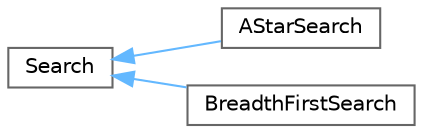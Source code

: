 digraph "Graphical Class Hierarchy"
{
 // INTERACTIVE_SVG=YES
 // LATEX_PDF_SIZE
  bgcolor="transparent";
  edge [fontname=Helvetica,fontsize=10,labelfontname=Helvetica,labelfontsize=10];
  node [fontname=Helvetica,fontsize=10,shape=box,height=0.2,width=0.4];
  rankdir="LR";
  Node0 [id="Node000000",label="Search",height=0.2,width=0.4,color="grey40", fillcolor="white", style="filled",URL="$classSearch.html",tooltip=" "];
  Node0 -> Node1 [id="edge1_Node000000_Node000001",dir="back",color="steelblue1",style="solid",tooltip=" "];
  Node1 [id="Node000001",label="AStarSearch",height=0.2,width=0.4,color="grey40", fillcolor="white", style="filled",URL="$classAStarSearch.html",tooltip=" "];
  Node0 -> Node2 [id="edge2_Node000000_Node000002",dir="back",color="steelblue1",style="solid",tooltip=" "];
  Node2 [id="Node000002",label="BreadthFirstSearch",height=0.2,width=0.4,color="grey40", fillcolor="white", style="filled",URL="$classBreadthFirstSearch.html",tooltip=" "];
}
